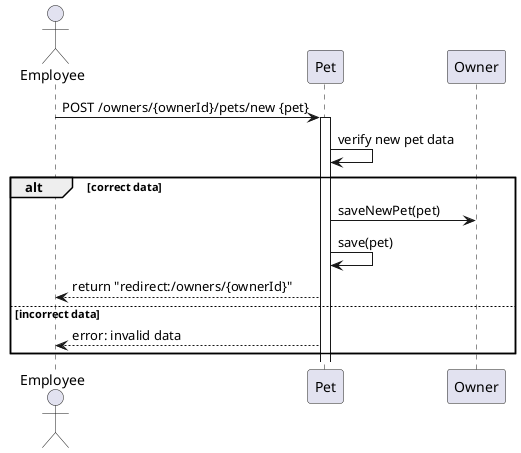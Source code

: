 @startuml

actor Employee
participant "Pet" as Pet
participant "Owner" as Owner

Employee -> Pet: POST /owners/{ownerId}/pets/new {pet}
activate Pet
    Pet -> Pet: verify new pet data
    alt correct data
    Pet -> Owner: saveNewPet(pet)
    Pet -> Pet : save(pet)
    Pet --> Employee: return "redirect:/owners/{ownerId}"
    else incorrect data
    Pet --> Employee: error: invalid data
    end



@enduml
